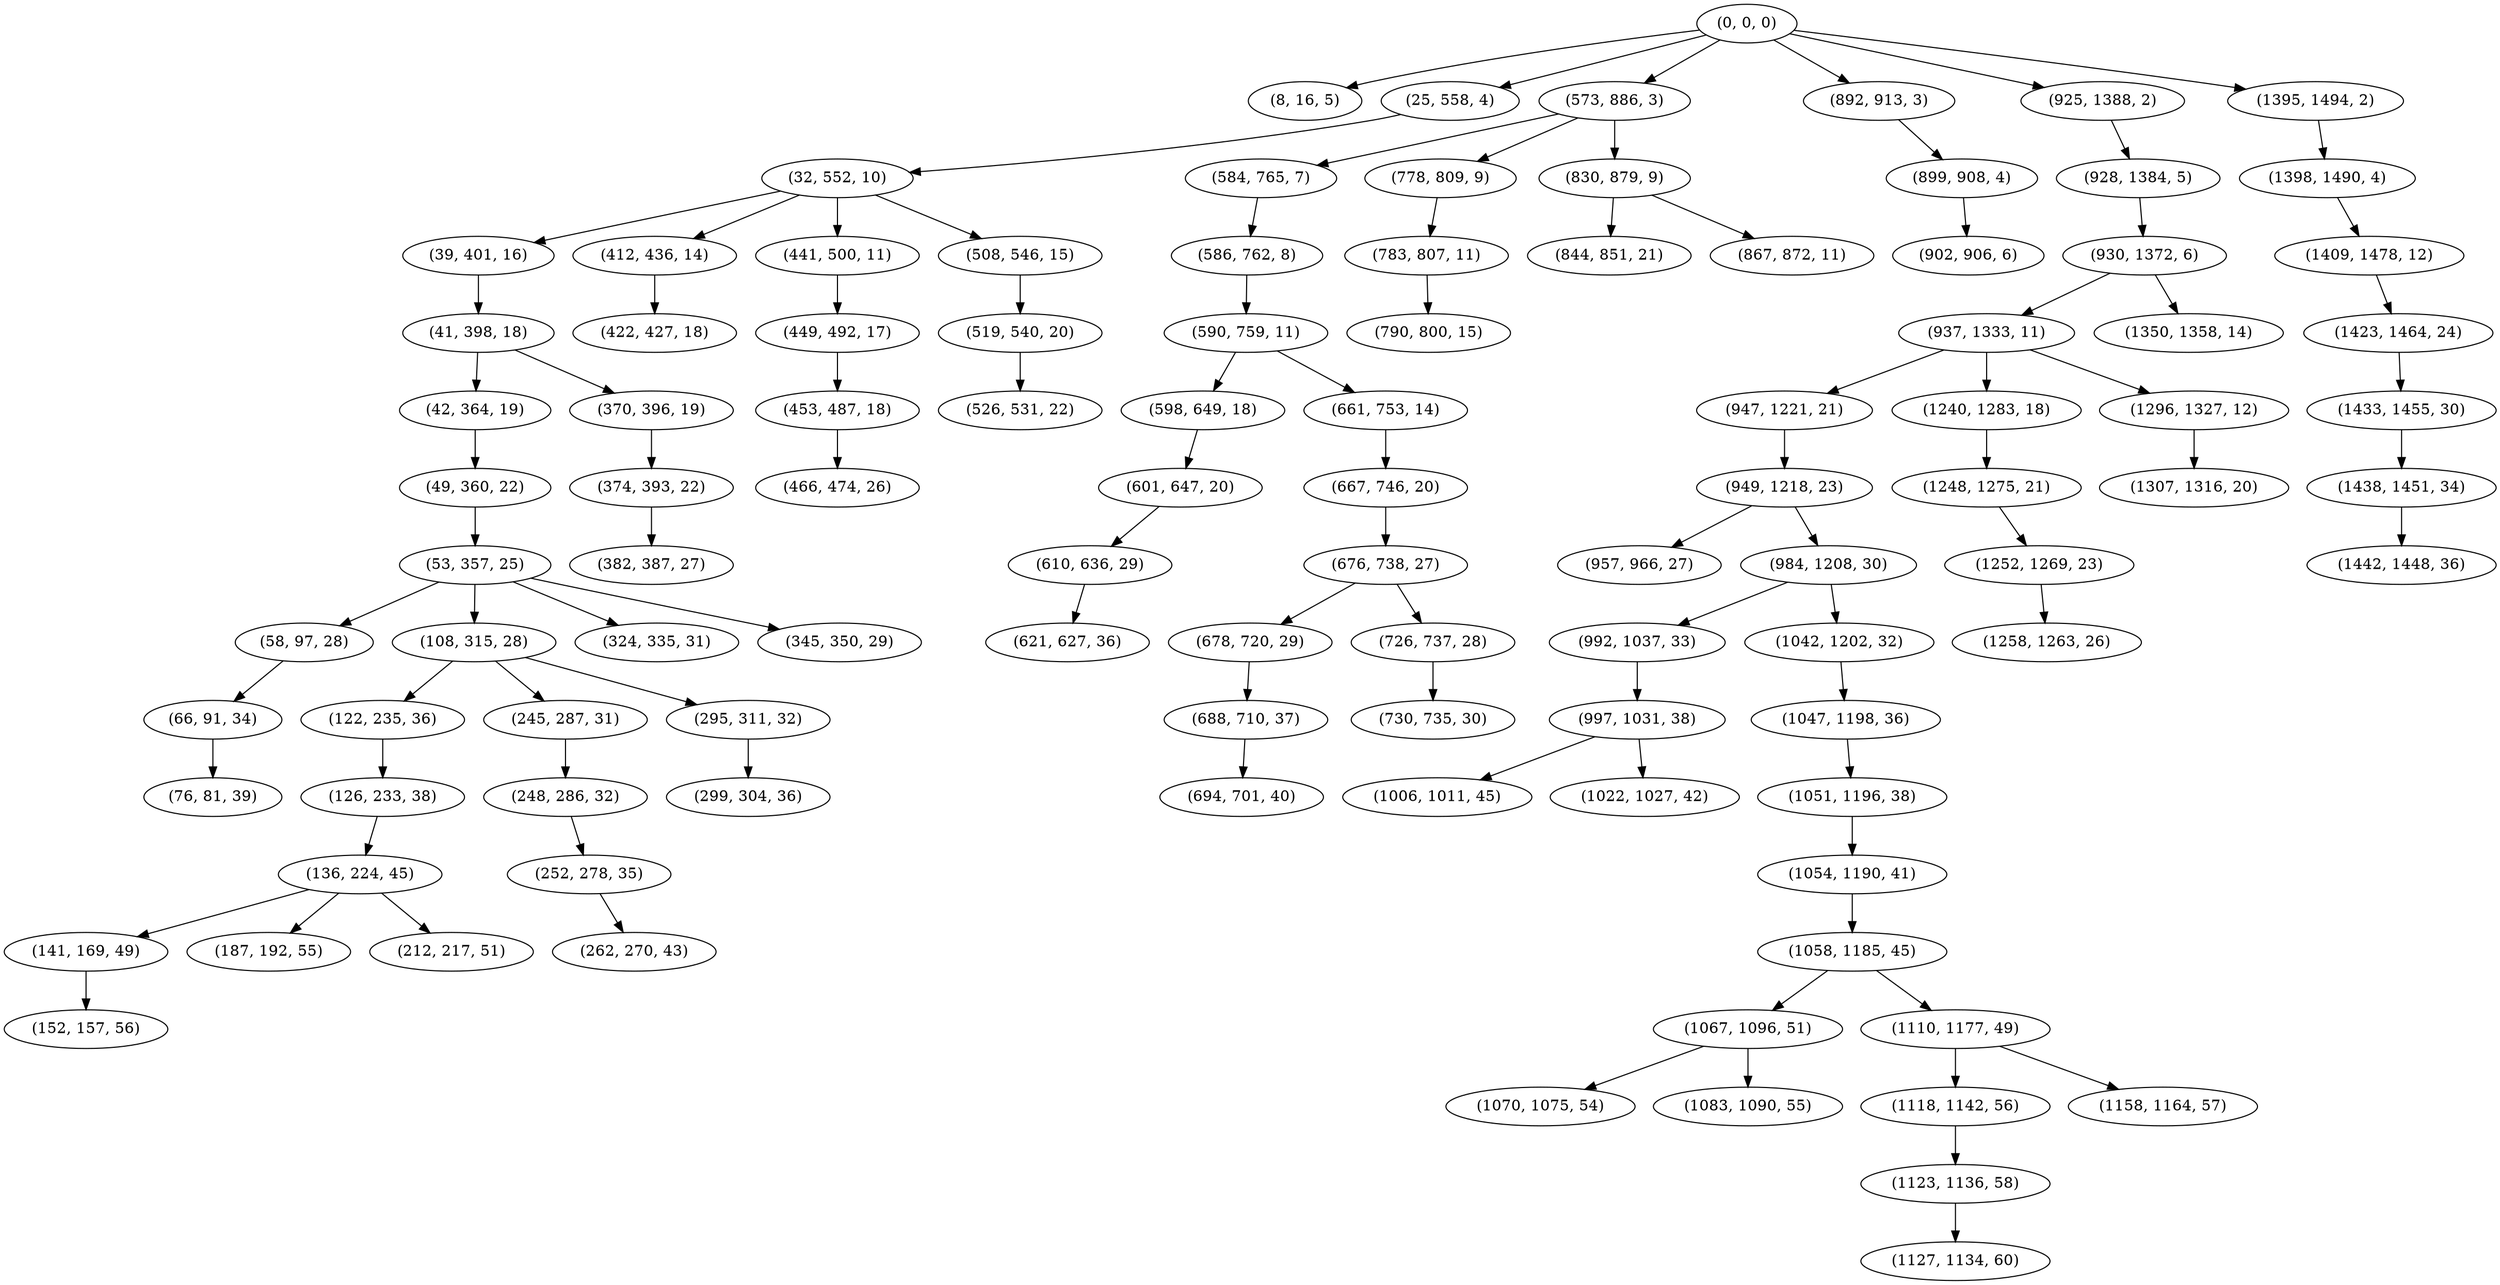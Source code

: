 digraph tree {
    "(0, 0, 0)";
    "(8, 16, 5)";
    "(25, 558, 4)";
    "(32, 552, 10)";
    "(39, 401, 16)";
    "(41, 398, 18)";
    "(42, 364, 19)";
    "(49, 360, 22)";
    "(53, 357, 25)";
    "(58, 97, 28)";
    "(66, 91, 34)";
    "(76, 81, 39)";
    "(108, 315, 28)";
    "(122, 235, 36)";
    "(126, 233, 38)";
    "(136, 224, 45)";
    "(141, 169, 49)";
    "(152, 157, 56)";
    "(187, 192, 55)";
    "(212, 217, 51)";
    "(245, 287, 31)";
    "(248, 286, 32)";
    "(252, 278, 35)";
    "(262, 270, 43)";
    "(295, 311, 32)";
    "(299, 304, 36)";
    "(324, 335, 31)";
    "(345, 350, 29)";
    "(370, 396, 19)";
    "(374, 393, 22)";
    "(382, 387, 27)";
    "(412, 436, 14)";
    "(422, 427, 18)";
    "(441, 500, 11)";
    "(449, 492, 17)";
    "(453, 487, 18)";
    "(466, 474, 26)";
    "(508, 546, 15)";
    "(519, 540, 20)";
    "(526, 531, 22)";
    "(573, 886, 3)";
    "(584, 765, 7)";
    "(586, 762, 8)";
    "(590, 759, 11)";
    "(598, 649, 18)";
    "(601, 647, 20)";
    "(610, 636, 29)";
    "(621, 627, 36)";
    "(661, 753, 14)";
    "(667, 746, 20)";
    "(676, 738, 27)";
    "(678, 720, 29)";
    "(688, 710, 37)";
    "(694, 701, 40)";
    "(726, 737, 28)";
    "(730, 735, 30)";
    "(778, 809, 9)";
    "(783, 807, 11)";
    "(790, 800, 15)";
    "(830, 879, 9)";
    "(844, 851, 21)";
    "(867, 872, 11)";
    "(892, 913, 3)";
    "(899, 908, 4)";
    "(902, 906, 6)";
    "(925, 1388, 2)";
    "(928, 1384, 5)";
    "(930, 1372, 6)";
    "(937, 1333, 11)";
    "(947, 1221, 21)";
    "(949, 1218, 23)";
    "(957, 966, 27)";
    "(984, 1208, 30)";
    "(992, 1037, 33)";
    "(997, 1031, 38)";
    "(1006, 1011, 45)";
    "(1022, 1027, 42)";
    "(1042, 1202, 32)";
    "(1047, 1198, 36)";
    "(1051, 1196, 38)";
    "(1054, 1190, 41)";
    "(1058, 1185, 45)";
    "(1067, 1096, 51)";
    "(1070, 1075, 54)";
    "(1083, 1090, 55)";
    "(1110, 1177, 49)";
    "(1118, 1142, 56)";
    "(1123, 1136, 58)";
    "(1127, 1134, 60)";
    "(1158, 1164, 57)";
    "(1240, 1283, 18)";
    "(1248, 1275, 21)";
    "(1252, 1269, 23)";
    "(1258, 1263, 26)";
    "(1296, 1327, 12)";
    "(1307, 1316, 20)";
    "(1350, 1358, 14)";
    "(1395, 1494, 2)";
    "(1398, 1490, 4)";
    "(1409, 1478, 12)";
    "(1423, 1464, 24)";
    "(1433, 1455, 30)";
    "(1438, 1451, 34)";
    "(1442, 1448, 36)";
    "(0, 0, 0)" -> "(8, 16, 5)";
    "(0, 0, 0)" -> "(25, 558, 4)";
    "(0, 0, 0)" -> "(573, 886, 3)";
    "(0, 0, 0)" -> "(892, 913, 3)";
    "(0, 0, 0)" -> "(925, 1388, 2)";
    "(0, 0, 0)" -> "(1395, 1494, 2)";
    "(25, 558, 4)" -> "(32, 552, 10)";
    "(32, 552, 10)" -> "(39, 401, 16)";
    "(32, 552, 10)" -> "(412, 436, 14)";
    "(32, 552, 10)" -> "(441, 500, 11)";
    "(32, 552, 10)" -> "(508, 546, 15)";
    "(39, 401, 16)" -> "(41, 398, 18)";
    "(41, 398, 18)" -> "(42, 364, 19)";
    "(41, 398, 18)" -> "(370, 396, 19)";
    "(42, 364, 19)" -> "(49, 360, 22)";
    "(49, 360, 22)" -> "(53, 357, 25)";
    "(53, 357, 25)" -> "(58, 97, 28)";
    "(53, 357, 25)" -> "(108, 315, 28)";
    "(53, 357, 25)" -> "(324, 335, 31)";
    "(53, 357, 25)" -> "(345, 350, 29)";
    "(58, 97, 28)" -> "(66, 91, 34)";
    "(66, 91, 34)" -> "(76, 81, 39)";
    "(108, 315, 28)" -> "(122, 235, 36)";
    "(108, 315, 28)" -> "(245, 287, 31)";
    "(108, 315, 28)" -> "(295, 311, 32)";
    "(122, 235, 36)" -> "(126, 233, 38)";
    "(126, 233, 38)" -> "(136, 224, 45)";
    "(136, 224, 45)" -> "(141, 169, 49)";
    "(136, 224, 45)" -> "(187, 192, 55)";
    "(136, 224, 45)" -> "(212, 217, 51)";
    "(141, 169, 49)" -> "(152, 157, 56)";
    "(245, 287, 31)" -> "(248, 286, 32)";
    "(248, 286, 32)" -> "(252, 278, 35)";
    "(252, 278, 35)" -> "(262, 270, 43)";
    "(295, 311, 32)" -> "(299, 304, 36)";
    "(370, 396, 19)" -> "(374, 393, 22)";
    "(374, 393, 22)" -> "(382, 387, 27)";
    "(412, 436, 14)" -> "(422, 427, 18)";
    "(441, 500, 11)" -> "(449, 492, 17)";
    "(449, 492, 17)" -> "(453, 487, 18)";
    "(453, 487, 18)" -> "(466, 474, 26)";
    "(508, 546, 15)" -> "(519, 540, 20)";
    "(519, 540, 20)" -> "(526, 531, 22)";
    "(573, 886, 3)" -> "(584, 765, 7)";
    "(573, 886, 3)" -> "(778, 809, 9)";
    "(573, 886, 3)" -> "(830, 879, 9)";
    "(584, 765, 7)" -> "(586, 762, 8)";
    "(586, 762, 8)" -> "(590, 759, 11)";
    "(590, 759, 11)" -> "(598, 649, 18)";
    "(590, 759, 11)" -> "(661, 753, 14)";
    "(598, 649, 18)" -> "(601, 647, 20)";
    "(601, 647, 20)" -> "(610, 636, 29)";
    "(610, 636, 29)" -> "(621, 627, 36)";
    "(661, 753, 14)" -> "(667, 746, 20)";
    "(667, 746, 20)" -> "(676, 738, 27)";
    "(676, 738, 27)" -> "(678, 720, 29)";
    "(676, 738, 27)" -> "(726, 737, 28)";
    "(678, 720, 29)" -> "(688, 710, 37)";
    "(688, 710, 37)" -> "(694, 701, 40)";
    "(726, 737, 28)" -> "(730, 735, 30)";
    "(778, 809, 9)" -> "(783, 807, 11)";
    "(783, 807, 11)" -> "(790, 800, 15)";
    "(830, 879, 9)" -> "(844, 851, 21)";
    "(830, 879, 9)" -> "(867, 872, 11)";
    "(892, 913, 3)" -> "(899, 908, 4)";
    "(899, 908, 4)" -> "(902, 906, 6)";
    "(925, 1388, 2)" -> "(928, 1384, 5)";
    "(928, 1384, 5)" -> "(930, 1372, 6)";
    "(930, 1372, 6)" -> "(937, 1333, 11)";
    "(930, 1372, 6)" -> "(1350, 1358, 14)";
    "(937, 1333, 11)" -> "(947, 1221, 21)";
    "(937, 1333, 11)" -> "(1240, 1283, 18)";
    "(937, 1333, 11)" -> "(1296, 1327, 12)";
    "(947, 1221, 21)" -> "(949, 1218, 23)";
    "(949, 1218, 23)" -> "(957, 966, 27)";
    "(949, 1218, 23)" -> "(984, 1208, 30)";
    "(984, 1208, 30)" -> "(992, 1037, 33)";
    "(984, 1208, 30)" -> "(1042, 1202, 32)";
    "(992, 1037, 33)" -> "(997, 1031, 38)";
    "(997, 1031, 38)" -> "(1006, 1011, 45)";
    "(997, 1031, 38)" -> "(1022, 1027, 42)";
    "(1042, 1202, 32)" -> "(1047, 1198, 36)";
    "(1047, 1198, 36)" -> "(1051, 1196, 38)";
    "(1051, 1196, 38)" -> "(1054, 1190, 41)";
    "(1054, 1190, 41)" -> "(1058, 1185, 45)";
    "(1058, 1185, 45)" -> "(1067, 1096, 51)";
    "(1058, 1185, 45)" -> "(1110, 1177, 49)";
    "(1067, 1096, 51)" -> "(1070, 1075, 54)";
    "(1067, 1096, 51)" -> "(1083, 1090, 55)";
    "(1110, 1177, 49)" -> "(1118, 1142, 56)";
    "(1110, 1177, 49)" -> "(1158, 1164, 57)";
    "(1118, 1142, 56)" -> "(1123, 1136, 58)";
    "(1123, 1136, 58)" -> "(1127, 1134, 60)";
    "(1240, 1283, 18)" -> "(1248, 1275, 21)";
    "(1248, 1275, 21)" -> "(1252, 1269, 23)";
    "(1252, 1269, 23)" -> "(1258, 1263, 26)";
    "(1296, 1327, 12)" -> "(1307, 1316, 20)";
    "(1395, 1494, 2)" -> "(1398, 1490, 4)";
    "(1398, 1490, 4)" -> "(1409, 1478, 12)";
    "(1409, 1478, 12)" -> "(1423, 1464, 24)";
    "(1423, 1464, 24)" -> "(1433, 1455, 30)";
    "(1433, 1455, 30)" -> "(1438, 1451, 34)";
    "(1438, 1451, 34)" -> "(1442, 1448, 36)";
}
